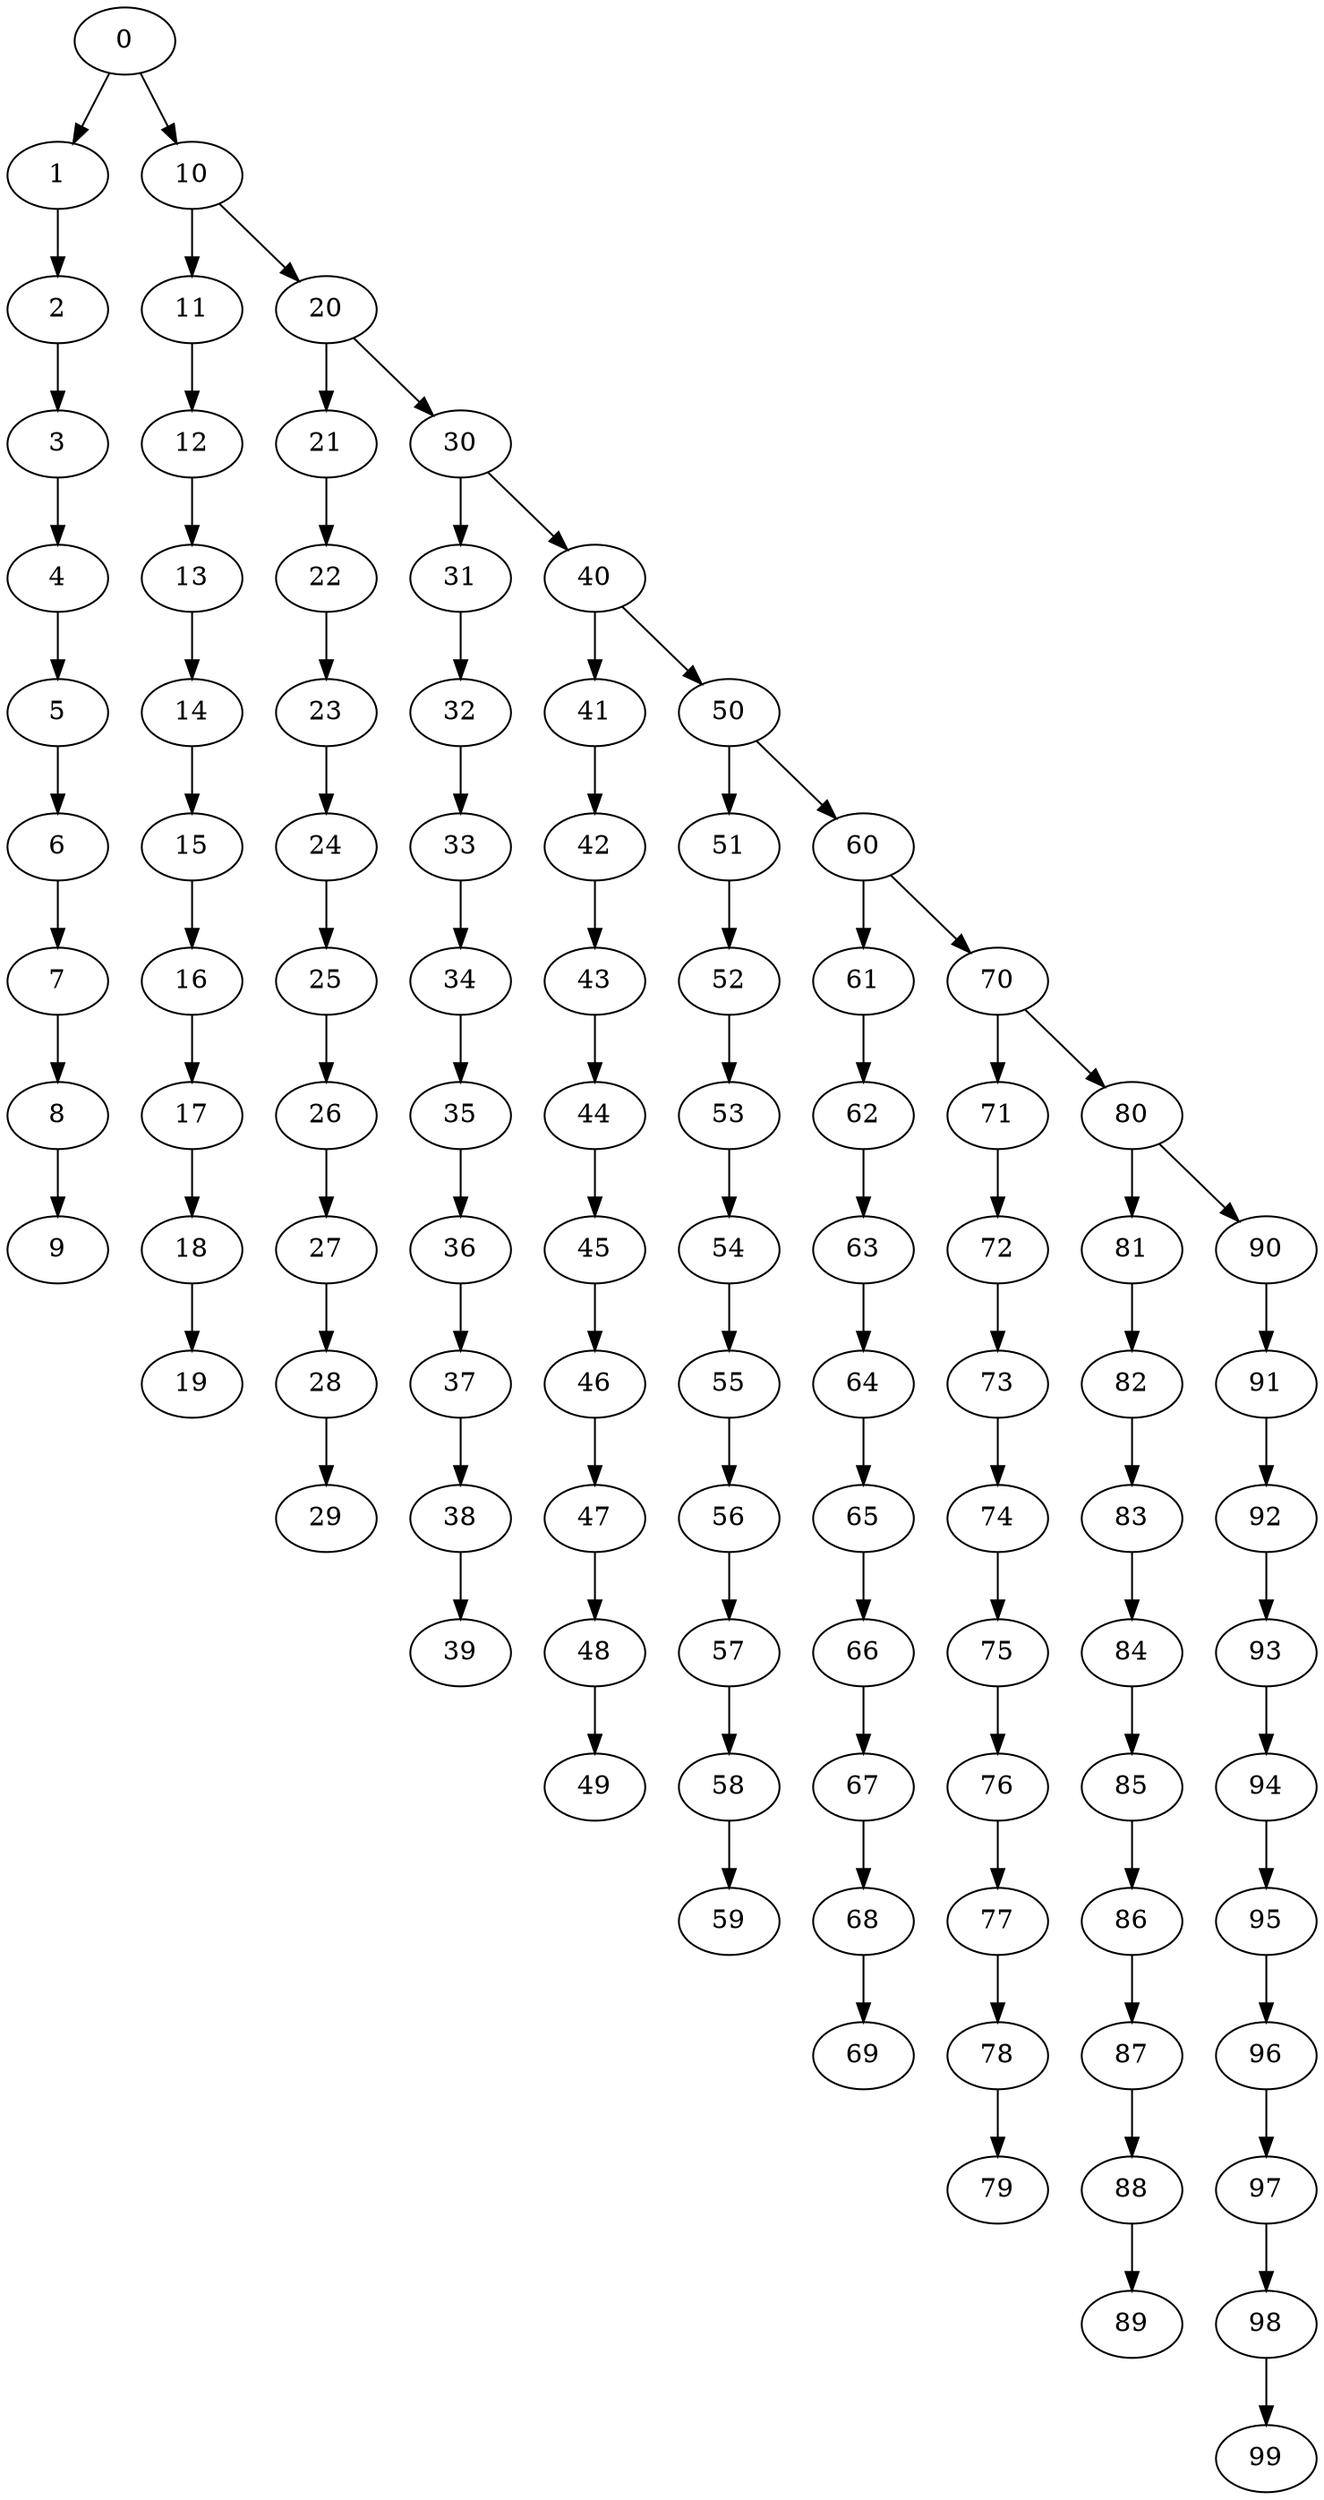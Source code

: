 digraph Grid_100_DFSIT {
0;1;10;11;20;21;30;31;40;41;50;51;60;61;70;71;80;81;90;91;92;93;94;95;96;97;98;99;82;83;84;85;86;87;88;89;72;73;74;75;76;77;78;79;62;63;64;65;66;67;68;69;52;53;54;55;56;57;58;59;42;43;44;45;46;47;48;49;32;33;34;35;36;37;38;39;22;23;24;25;26;27;28;29;12;13;14;15;16;17;18;19;2;3;4;5;6;7;8;9;0 -> 1;
0 -> 10;
10 -> 11;
10 -> 20;
20 -> 21;
20 -> 30;
30 -> 31;
30 -> 40;
40 -> 41;
40 -> 50;
50 -> 51;
50 -> 60;
60 -> 61;
60 -> 70;
70 -> 71;
70 -> 80;
80 -> 81;
80 -> 90;
90 -> 91;
91 -> 92;
92 -> 93;
93 -> 94;
94 -> 95;
95 -> 96;
96 -> 97;
97 -> 98;
98 -> 99;
81 -> 82;
82 -> 83;
83 -> 84;
84 -> 85;
85 -> 86;
86 -> 87;
87 -> 88;
88 -> 89;
71 -> 72;
72 -> 73;
73 -> 74;
74 -> 75;
75 -> 76;
76 -> 77;
77 -> 78;
78 -> 79;
61 -> 62;
62 -> 63;
63 -> 64;
64 -> 65;
65 -> 66;
66 -> 67;
67 -> 68;
68 -> 69;
51 -> 52;
52 -> 53;
53 -> 54;
54 -> 55;
55 -> 56;
56 -> 57;
57 -> 58;
58 -> 59;
41 -> 42;
42 -> 43;
43 -> 44;
44 -> 45;
45 -> 46;
46 -> 47;
47 -> 48;
48 -> 49;
31 -> 32;
32 -> 33;
33 -> 34;
34 -> 35;
35 -> 36;
36 -> 37;
37 -> 38;
38 -> 39;
21 -> 22;
22 -> 23;
23 -> 24;
24 -> 25;
25 -> 26;
26 -> 27;
27 -> 28;
28 -> 29;
11 -> 12;
12 -> 13;
13 -> 14;
14 -> 15;
15 -> 16;
16 -> 17;
17 -> 18;
18 -> 19;
1 -> 2;
2 -> 3;
3 -> 4;
4 -> 5;
5 -> 6;
6 -> 7;
7 -> 8;
8 -> 9;
}
